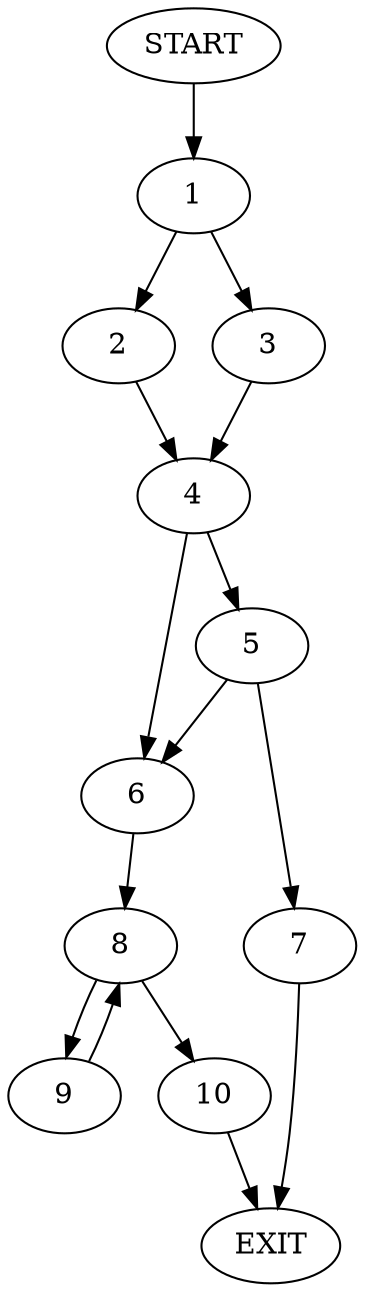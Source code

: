 digraph {
0 [label="START"]
11 [label="EXIT"]
0 -> 1
1 -> 2
1 -> 3
2 -> 4
3 -> 4
4 -> 5
4 -> 6
5 -> 6
5 -> 7
6 -> 8
7 -> 11
8 -> 9
8 -> 10
9 -> 8
10 -> 11
}
